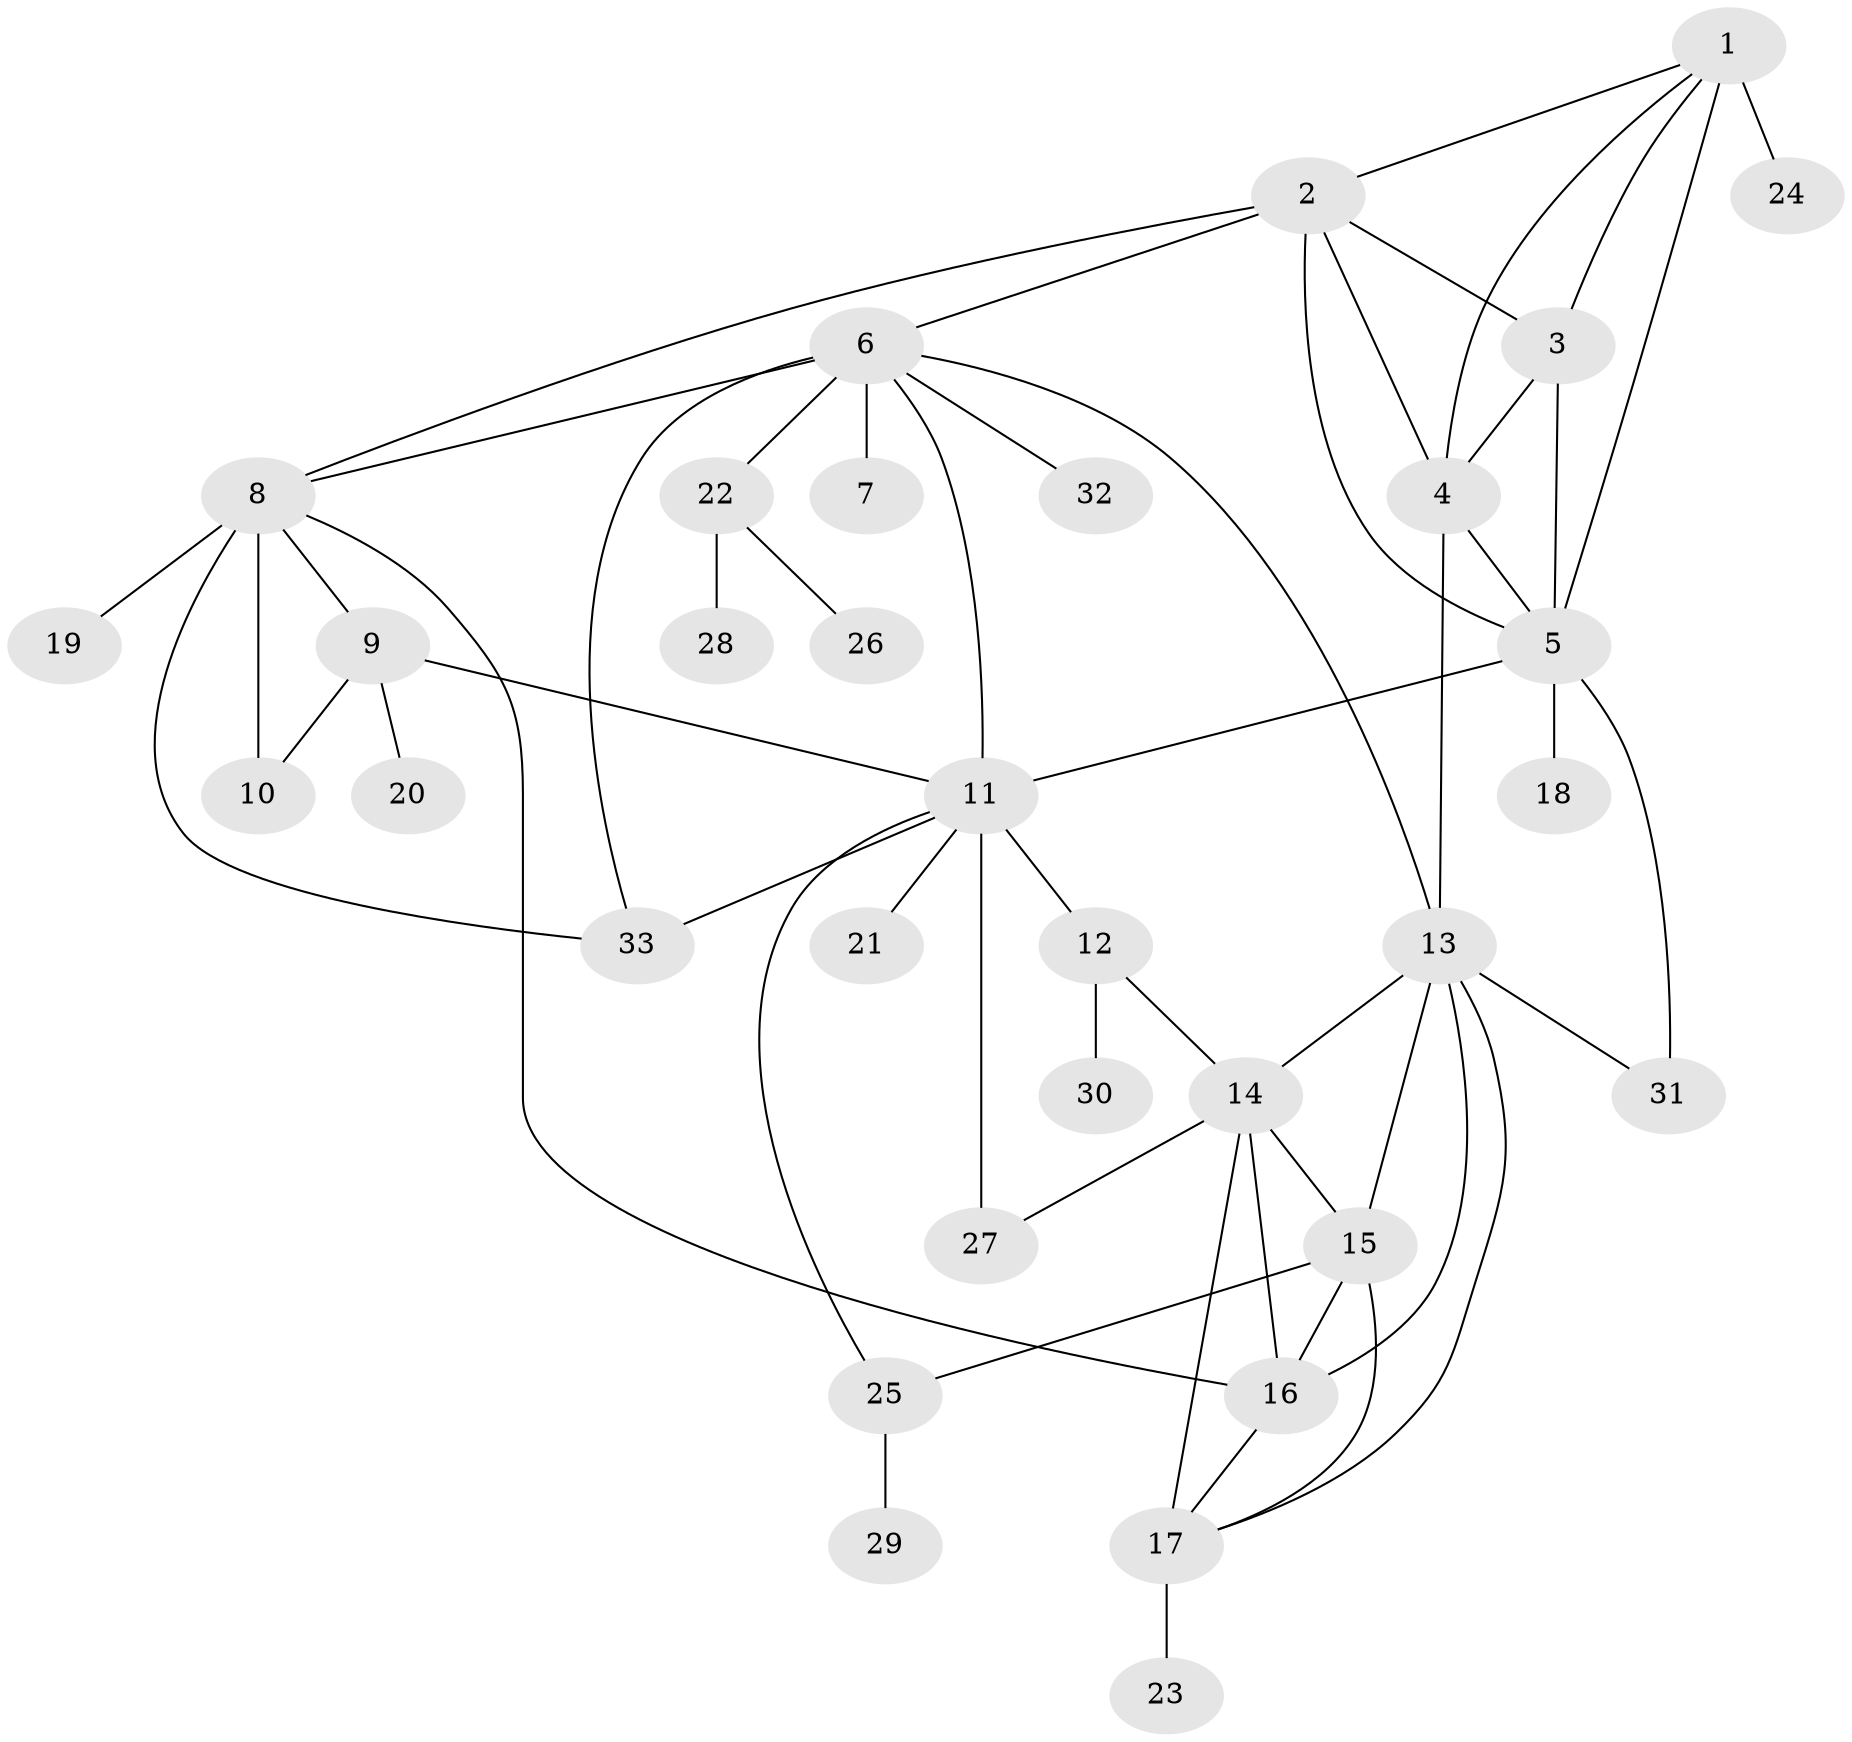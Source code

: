// original degree distribution, {9: 0.009174311926605505, 7: 0.08256880733944955, 5: 0.03669724770642202, 8: 0.05504587155963303, 6: 0.01834862385321101, 12: 0.009174311926605505, 10: 0.009174311926605505, 11: 0.009174311926605505, 1: 0.5779816513761468, 3: 0.07339449541284404, 2: 0.10091743119266056, 4: 0.01834862385321101}
// Generated by graph-tools (version 1.1) at 2025/52/03/04/25 22:52:26]
// undirected, 33 vertices, 56 edges
graph export_dot {
  node [color=gray90,style=filled];
  1;
  2;
  3;
  4;
  5;
  6;
  7;
  8;
  9;
  10;
  11;
  12;
  13;
  14;
  15;
  16;
  17;
  18;
  19;
  20;
  21;
  22;
  23;
  24;
  25;
  26;
  27;
  28;
  29;
  30;
  31;
  32;
  33;
  1 -- 2 [weight=1.0];
  1 -- 3 [weight=1.0];
  1 -- 4 [weight=1.0];
  1 -- 5 [weight=1.0];
  1 -- 24 [weight=4.0];
  2 -- 3 [weight=1.0];
  2 -- 4 [weight=1.0];
  2 -- 5 [weight=1.0];
  2 -- 6 [weight=1.0];
  2 -- 8 [weight=1.0];
  3 -- 4 [weight=1.0];
  3 -- 5 [weight=1.0];
  4 -- 5 [weight=1.0];
  4 -- 13 [weight=1.0];
  5 -- 11 [weight=1.0];
  5 -- 18 [weight=1.0];
  5 -- 31 [weight=1.0];
  6 -- 7 [weight=4.0];
  6 -- 8 [weight=1.0];
  6 -- 11 [weight=2.0];
  6 -- 13 [weight=1.0];
  6 -- 22 [weight=1.0];
  6 -- 32 [weight=1.0];
  6 -- 33 [weight=1.0];
  8 -- 9 [weight=3.0];
  8 -- 10 [weight=3.0];
  8 -- 16 [weight=1.0];
  8 -- 19 [weight=6.0];
  8 -- 33 [weight=1.0];
  9 -- 10 [weight=1.0];
  9 -- 11 [weight=1.0];
  9 -- 20 [weight=1.0];
  11 -- 12 [weight=4.0];
  11 -- 21 [weight=1.0];
  11 -- 25 [weight=1.0];
  11 -- 27 [weight=2.0];
  11 -- 33 [weight=1.0];
  12 -- 14 [weight=1.0];
  12 -- 30 [weight=1.0];
  13 -- 14 [weight=1.0];
  13 -- 15 [weight=1.0];
  13 -- 16 [weight=1.0];
  13 -- 17 [weight=1.0];
  13 -- 31 [weight=1.0];
  14 -- 15 [weight=1.0];
  14 -- 16 [weight=1.0];
  14 -- 17 [weight=5.0];
  14 -- 27 [weight=1.0];
  15 -- 16 [weight=1.0];
  15 -- 17 [weight=1.0];
  15 -- 25 [weight=1.0];
  16 -- 17 [weight=1.0];
  17 -- 23 [weight=1.0];
  22 -- 26 [weight=1.0];
  22 -- 28 [weight=1.0];
  25 -- 29 [weight=1.0];
}

